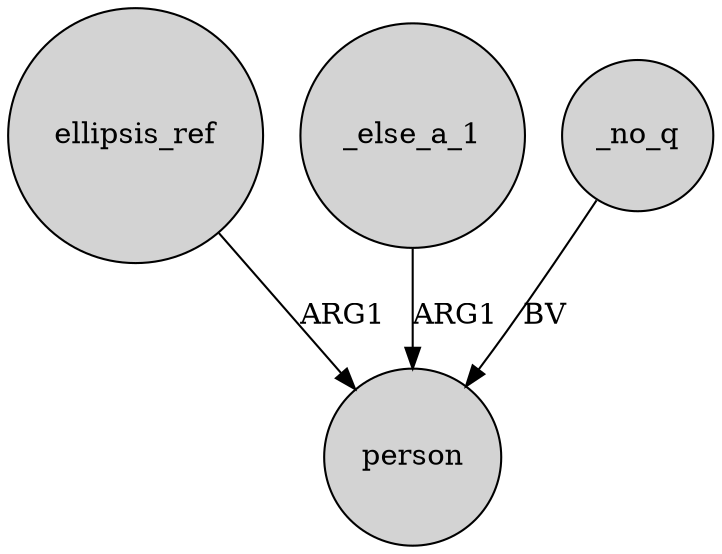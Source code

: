 digraph {
	node [shape=circle style=filled]
	ellipsis_ref -> person [label=ARG1]
	_else_a_1 -> person [label=ARG1]
	_no_q -> person [label=BV]
}
